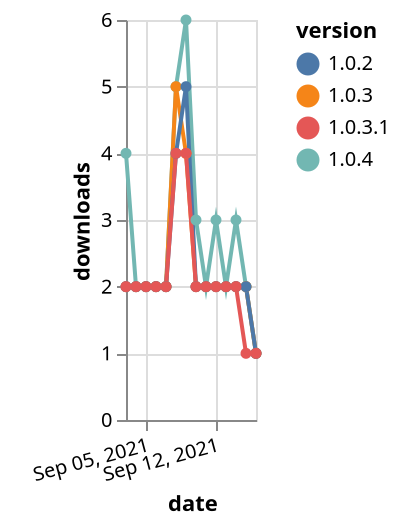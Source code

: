 {"$schema": "https://vega.github.io/schema/vega-lite/v5.json", "description": "A simple bar chart with embedded data.", "data": {"values": [{"date": "2021-09-03", "total": 2132, "delta": 4, "version": "1.0.4"}, {"date": "2021-09-04", "total": 2134, "delta": 2, "version": "1.0.4"}, {"date": "2021-09-05", "total": 2136, "delta": 2, "version": "1.0.4"}, {"date": "2021-09-06", "total": 2138, "delta": 2, "version": "1.0.4"}, {"date": "2021-09-07", "total": 2140, "delta": 2, "version": "1.0.4"}, {"date": "2021-09-08", "total": 2145, "delta": 5, "version": "1.0.4"}, {"date": "2021-09-09", "total": 2151, "delta": 6, "version": "1.0.4"}, {"date": "2021-09-10", "total": 2154, "delta": 3, "version": "1.0.4"}, {"date": "2021-09-11", "total": 2156, "delta": 2, "version": "1.0.4"}, {"date": "2021-09-12", "total": 2159, "delta": 3, "version": "1.0.4"}, {"date": "2021-09-13", "total": 2161, "delta": 2, "version": "1.0.4"}, {"date": "2021-09-14", "total": 2164, "delta": 3, "version": "1.0.4"}, {"date": "2021-09-15", "total": 2166, "delta": 2, "version": "1.0.4"}, {"date": "2021-09-16", "total": 2167, "delta": 1, "version": "1.0.4"}, {"date": "2021-09-03", "total": 3101, "delta": 2, "version": "1.0.3"}, {"date": "2021-09-04", "total": 3103, "delta": 2, "version": "1.0.3"}, {"date": "2021-09-05", "total": 3105, "delta": 2, "version": "1.0.3"}, {"date": "2021-09-06", "total": 3107, "delta": 2, "version": "1.0.3"}, {"date": "2021-09-07", "total": 3109, "delta": 2, "version": "1.0.3"}, {"date": "2021-09-08", "total": 3114, "delta": 5, "version": "1.0.3"}, {"date": "2021-09-09", "total": 3118, "delta": 4, "version": "1.0.3"}, {"date": "2021-09-10", "total": 3120, "delta": 2, "version": "1.0.3"}, {"date": "2021-09-11", "total": 3122, "delta": 2, "version": "1.0.3"}, {"date": "2021-09-12", "total": 3124, "delta": 2, "version": "1.0.3"}, {"date": "2021-09-13", "total": 3126, "delta": 2, "version": "1.0.3"}, {"date": "2021-09-14", "total": 3128, "delta": 2, "version": "1.0.3"}, {"date": "2021-09-15", "total": 3130, "delta": 2, "version": "1.0.3"}, {"date": "2021-09-16", "total": 3131, "delta": 1, "version": "1.0.3"}, {"date": "2021-09-03", "total": 2575, "delta": 2, "version": "1.0.2"}, {"date": "2021-09-04", "total": 2577, "delta": 2, "version": "1.0.2"}, {"date": "2021-09-05", "total": 2579, "delta": 2, "version": "1.0.2"}, {"date": "2021-09-06", "total": 2581, "delta": 2, "version": "1.0.2"}, {"date": "2021-09-07", "total": 2583, "delta": 2, "version": "1.0.2"}, {"date": "2021-09-08", "total": 2587, "delta": 4, "version": "1.0.2"}, {"date": "2021-09-09", "total": 2592, "delta": 5, "version": "1.0.2"}, {"date": "2021-09-10", "total": 2594, "delta": 2, "version": "1.0.2"}, {"date": "2021-09-11", "total": 2596, "delta": 2, "version": "1.0.2"}, {"date": "2021-09-12", "total": 2598, "delta": 2, "version": "1.0.2"}, {"date": "2021-09-13", "total": 2600, "delta": 2, "version": "1.0.2"}, {"date": "2021-09-14", "total": 2602, "delta": 2, "version": "1.0.2"}, {"date": "2021-09-15", "total": 2604, "delta": 2, "version": "1.0.2"}, {"date": "2021-09-16", "total": 2605, "delta": 1, "version": "1.0.2"}, {"date": "2021-09-03", "total": 2942, "delta": 2, "version": "1.0.3.1"}, {"date": "2021-09-04", "total": 2944, "delta": 2, "version": "1.0.3.1"}, {"date": "2021-09-05", "total": 2946, "delta": 2, "version": "1.0.3.1"}, {"date": "2021-09-06", "total": 2948, "delta": 2, "version": "1.0.3.1"}, {"date": "2021-09-07", "total": 2950, "delta": 2, "version": "1.0.3.1"}, {"date": "2021-09-08", "total": 2954, "delta": 4, "version": "1.0.3.1"}, {"date": "2021-09-09", "total": 2958, "delta": 4, "version": "1.0.3.1"}, {"date": "2021-09-10", "total": 2960, "delta": 2, "version": "1.0.3.1"}, {"date": "2021-09-11", "total": 2962, "delta": 2, "version": "1.0.3.1"}, {"date": "2021-09-12", "total": 2964, "delta": 2, "version": "1.0.3.1"}, {"date": "2021-09-13", "total": 2966, "delta": 2, "version": "1.0.3.1"}, {"date": "2021-09-14", "total": 2968, "delta": 2, "version": "1.0.3.1"}, {"date": "2021-09-15", "total": 2969, "delta": 1, "version": "1.0.3.1"}, {"date": "2021-09-16", "total": 2970, "delta": 1, "version": "1.0.3.1"}]}, "width": "container", "mark": {"type": "line", "point": {"filled": true}}, "encoding": {"x": {"field": "date", "type": "temporal", "timeUnit": "yearmonthdate", "title": "date", "axis": {"labelAngle": -15}}, "y": {"field": "delta", "type": "quantitative", "title": "downloads"}, "color": {"field": "version", "type": "nominal"}, "tooltip": {"field": "delta"}}}